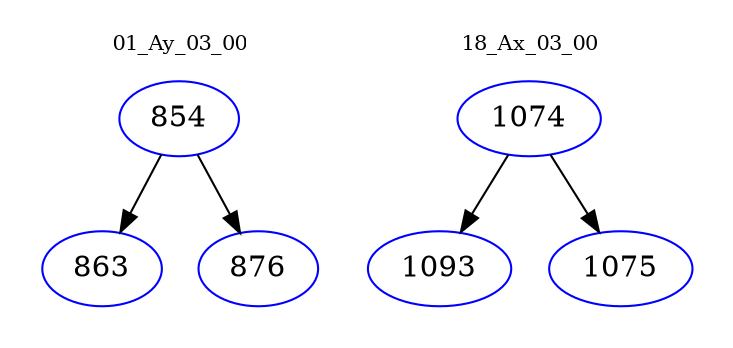 digraph{
subgraph cluster_0 {
color = white
label = "01_Ay_03_00";
fontsize=10;
T0_854 [label="854", color="blue"]
T0_854 -> T0_863 [color="black"]
T0_863 [label="863", color="blue"]
T0_854 -> T0_876 [color="black"]
T0_876 [label="876", color="blue"]
}
subgraph cluster_1 {
color = white
label = "18_Ax_03_00";
fontsize=10;
T1_1074 [label="1074", color="blue"]
T1_1074 -> T1_1093 [color="black"]
T1_1093 [label="1093", color="blue"]
T1_1074 -> T1_1075 [color="black"]
T1_1075 [label="1075", color="blue"]
}
}

